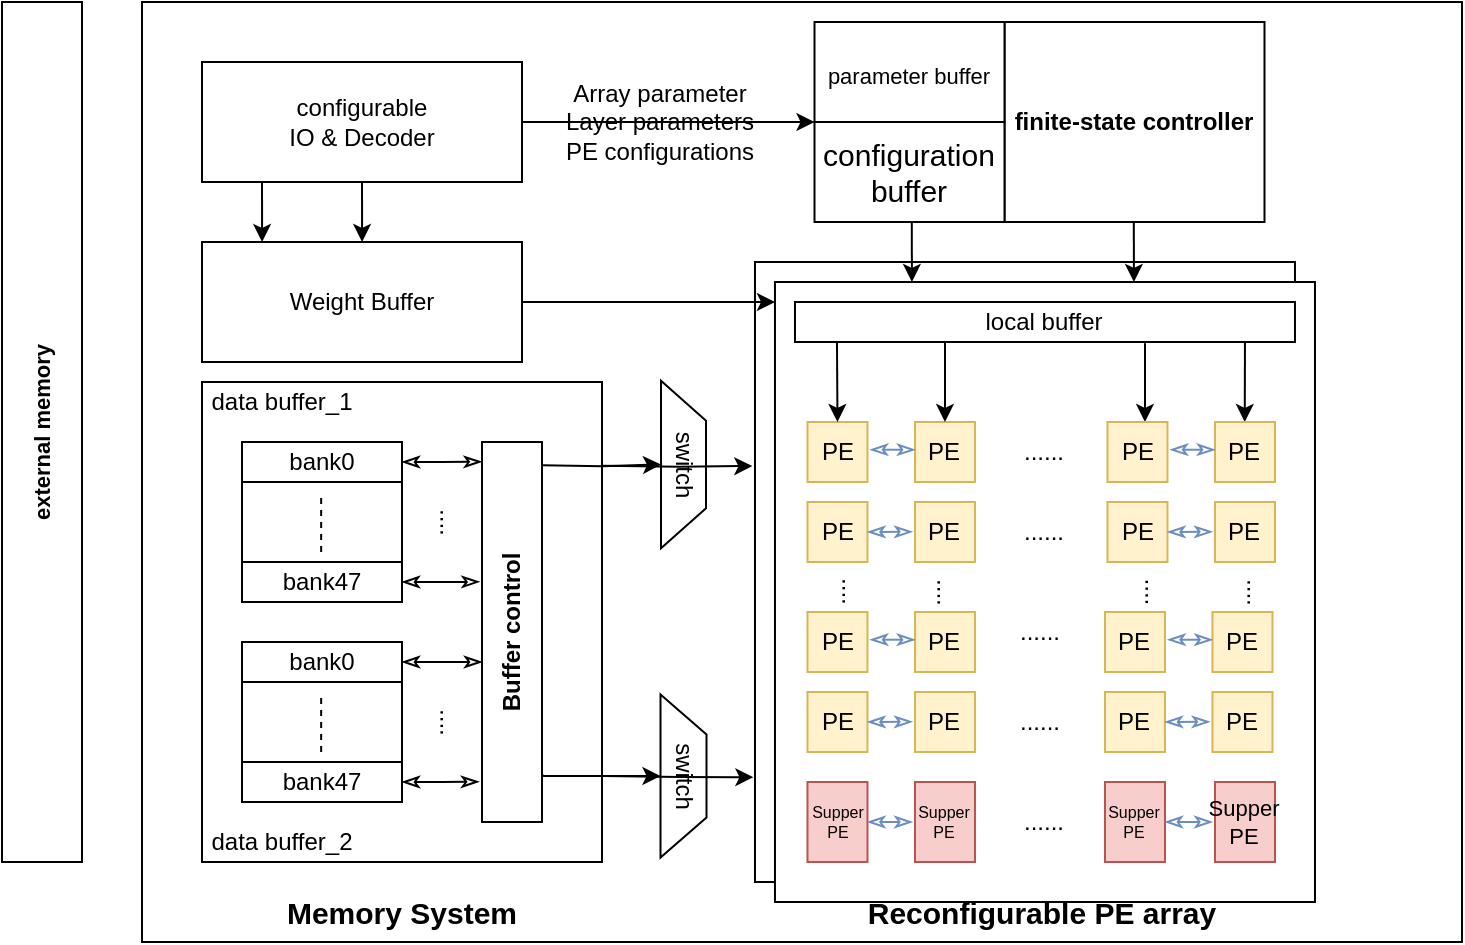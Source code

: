 <mxfile version="20.0.1" type="github">
  <diagram name="Page-1" id="099fd60b-425b-db50-ffb0-6b813814b670">
    <mxGraphModel dx="981" dy="548" grid="1" gridSize="10" guides="1" tooltips="1" connect="1" arrows="1" fold="1" page="1" pageScale="1" pageWidth="850" pageHeight="1100" background="none" math="0" shadow="0">
      <root>
        <mxCell id="0" />
        <mxCell id="1" parent="0" />
        <mxCell id="YWGqaz6Da9Mq3yNSdDmz-1" value="" style="rounded=0;whiteSpace=wrap;html=1;fontSize=11;" parent="1" vertex="1">
          <mxGeometry x="446.25" y="50" width="220" height="100" as="geometry" />
        </mxCell>
        <mxCell id="YWGqaz6Da9Mq3yNSdDmz-2" value="" style="rounded=0;whiteSpace=wrap;html=1;fontSize=11;" parent="1" vertex="1">
          <mxGeometry x="110" y="40" width="660" height="470" as="geometry" />
        </mxCell>
        <mxCell id="YWGqaz6Da9Mq3yNSdDmz-3" value="" style="rounded=0;whiteSpace=wrap;html=1;fontSize=8;" parent="1" vertex="1">
          <mxGeometry x="416.49" y="170" width="270" height="310" as="geometry" />
        </mxCell>
        <mxCell id="YWGqaz6Da9Mq3yNSdDmz-4" style="edgeStyle=orthogonalEdgeStyle;rounded=0;orthogonalLoop=1;jettySize=auto;html=1;exitX=1;exitY=0.5;exitDx=0;exitDy=0;entryX=0;entryY=0.5;entryDx=0;entryDy=0;fontSize=11;" parent="1" source="YWGqaz6Da9Mq3yNSdDmz-5" target="YWGqaz6Da9Mq3yNSdDmz-1" edge="1">
          <mxGeometry relative="1" as="geometry" />
        </mxCell>
        <mxCell id="YWGqaz6Da9Mq3yNSdDmz-5" value="configurable&lt;br&gt;IO &amp;amp; Decoder" style="rounded=0;whiteSpace=wrap;html=1;" parent="1" vertex="1">
          <mxGeometry x="140" y="70" width="160" height="60" as="geometry" />
        </mxCell>
        <mxCell id="YWGqaz6Da9Mq3yNSdDmz-6" value="Weight Buffer" style="rounded=0;whiteSpace=wrap;html=1;" parent="1" vertex="1">
          <mxGeometry x="140" y="160" width="160" height="60" as="geometry" />
        </mxCell>
        <mxCell id="YWGqaz6Da9Mq3yNSdDmz-7" value="" style="rounded=0;whiteSpace=wrap;html=1;" parent="1" vertex="1">
          <mxGeometry x="140" y="230" width="200" height="240" as="geometry" />
        </mxCell>
        <mxCell id="YWGqaz6Da9Mq3yNSdDmz-8" value="&lt;b&gt;finite-state controller&lt;/b&gt;" style="rounded=0;whiteSpace=wrap;html=1;" parent="1" vertex="1">
          <mxGeometry x="541.25" y="50" width="130" height="100" as="geometry" />
        </mxCell>
        <mxCell id="YWGqaz6Da9Mq3yNSdDmz-9" value="data buffer_1" style="text;html=1;strokeColor=none;fillColor=none;align=center;verticalAlign=middle;whiteSpace=wrap;rounded=0;" parent="1" vertex="1">
          <mxGeometry x="140" y="230" width="80" height="20" as="geometry" />
        </mxCell>
        <mxCell id="YWGqaz6Da9Mq3yNSdDmz-10" value="data buffer_2" style="text;html=1;strokeColor=none;fillColor=none;align=center;verticalAlign=middle;whiteSpace=wrap;rounded=0;" parent="1" vertex="1">
          <mxGeometry x="140" y="450" width="80" height="20" as="geometry" />
        </mxCell>
        <mxCell id="YWGqaz6Da9Mq3yNSdDmz-11" value="" style="whiteSpace=wrap;html=1;aspect=fixed;" parent="1" vertex="1">
          <mxGeometry x="160" y="260" width="80" height="80" as="geometry" />
        </mxCell>
        <mxCell id="yQk3hiWffTR-9DjD8e01-60" value="" style="edgeStyle=orthogonalEdgeStyle;rounded=0;orthogonalLoop=1;jettySize=auto;html=1;fontSize=11;startArrow=classicThin;startFill=0;endArrow=classicThin;endFill=0;entryX=-0.005;entryY=0.948;entryDx=0;entryDy=0;entryPerimeter=0;" edge="1" parent="1" source="YWGqaz6Da9Mq3yNSdDmz-12" target="YWGqaz6Da9Mq3yNSdDmz-19">
          <mxGeometry relative="1" as="geometry" />
        </mxCell>
        <mxCell id="YWGqaz6Da9Mq3yNSdDmz-12" value="bank0" style="rounded=0;whiteSpace=wrap;html=1;" parent="1" vertex="1">
          <mxGeometry x="160" y="260" width="80" height="20" as="geometry" />
        </mxCell>
        <mxCell id="yQk3hiWffTR-9DjD8e01-58" value="" style="edgeStyle=orthogonalEdgeStyle;rounded=0;orthogonalLoop=1;jettySize=auto;html=1;fontSize=11;startArrow=classicThin;startFill=0;endArrow=classicThin;endFill=0;entryX=-0.041;entryY=0.632;entryDx=0;entryDy=0;entryPerimeter=0;" edge="1" parent="1" source="YWGqaz6Da9Mq3yNSdDmz-13" target="YWGqaz6Da9Mq3yNSdDmz-19">
          <mxGeometry relative="1" as="geometry" />
        </mxCell>
        <mxCell id="YWGqaz6Da9Mq3yNSdDmz-13" value="bank47" style="rounded=0;whiteSpace=wrap;html=1;" parent="1" vertex="1">
          <mxGeometry x="160" y="320" width="80" height="20" as="geometry" />
        </mxCell>
        <mxCell id="YWGqaz6Da9Mq3yNSdDmz-14" value="" style="endArrow=none;dashed=1;html=1;rounded=0;" parent="1" edge="1">
          <mxGeometry width="50" height="50" relative="1" as="geometry">
            <mxPoint x="199.58" y="315" as="sourcePoint" />
            <mxPoint x="199.58" y="285" as="targetPoint" />
          </mxGeometry>
        </mxCell>
        <mxCell id="YWGqaz6Da9Mq3yNSdDmz-15" value="" style="whiteSpace=wrap;html=1;aspect=fixed;" parent="1" vertex="1">
          <mxGeometry x="160" y="360" width="80" height="80" as="geometry" />
        </mxCell>
        <mxCell id="yQk3hiWffTR-9DjD8e01-59" value="" style="edgeStyle=orthogonalEdgeStyle;rounded=0;orthogonalLoop=1;jettySize=auto;html=1;fontSize=11;startArrow=classicThin;startFill=0;endArrow=classicThin;endFill=0;" edge="1" parent="1" source="YWGqaz6Da9Mq3yNSdDmz-16" target="YWGqaz6Da9Mq3yNSdDmz-19">
          <mxGeometry relative="1" as="geometry">
            <Array as="points">
              <mxPoint x="280" y="370" />
              <mxPoint x="280" y="370" />
            </Array>
          </mxGeometry>
        </mxCell>
        <mxCell id="YWGqaz6Da9Mq3yNSdDmz-16" value="bank0" style="rounded=0;whiteSpace=wrap;html=1;" parent="1" vertex="1">
          <mxGeometry x="160" y="360" width="80" height="20" as="geometry" />
        </mxCell>
        <mxCell id="yQk3hiWffTR-9DjD8e01-57" value="" style="edgeStyle=orthogonalEdgeStyle;rounded=0;orthogonalLoop=1;jettySize=auto;html=1;fontSize=11;startArrow=classicThin;startFill=0;endArrow=classicThin;endFill=0;entryX=-0.05;entryY=0.106;entryDx=0;entryDy=0;entryPerimeter=0;" edge="1" parent="1" source="YWGqaz6Da9Mq3yNSdDmz-17" target="YWGqaz6Da9Mq3yNSdDmz-19">
          <mxGeometry relative="1" as="geometry" />
        </mxCell>
        <mxCell id="YWGqaz6Da9Mq3yNSdDmz-17" value="bank47" style="rounded=0;whiteSpace=wrap;html=1;" parent="1" vertex="1">
          <mxGeometry x="160" y="420" width="80" height="20" as="geometry" />
        </mxCell>
        <mxCell id="YWGqaz6Da9Mq3yNSdDmz-18" value="" style="endArrow=none;dashed=1;html=1;rounded=0;" parent="1" edge="1">
          <mxGeometry width="50" height="50" relative="1" as="geometry">
            <mxPoint x="199.58" y="415" as="sourcePoint" />
            <mxPoint x="199.58" y="385" as="targetPoint" />
          </mxGeometry>
        </mxCell>
        <mxCell id="YWGqaz6Da9Mq3yNSdDmz-19" value="Buffer control" style="rounded=0;whiteSpace=wrap;html=1;flipV=1;horizontal=0;fontStyle=1" parent="1" vertex="1">
          <mxGeometry x="280" y="260" width="30" height="190" as="geometry" />
        </mxCell>
        <mxCell id="YWGqaz6Da9Mq3yNSdDmz-20" value="switch" style="shape=trapezoid;perimeter=trapezoidPerimeter;whiteSpace=wrap;html=1;fixedSize=1;rotation=90;" parent="1" vertex="1">
          <mxGeometry x="338.88" y="260" width="83.75" height="22.5" as="geometry" />
        </mxCell>
        <mxCell id="YWGqaz6Da9Mq3yNSdDmz-21" value="switch" style="shape=trapezoid;perimeter=trapezoidPerimeter;whiteSpace=wrap;html=1;fixedSize=1;rotation=90;horizontal=1;" parent="1" vertex="1">
          <mxGeometry x="340" y="415.5" width="81.51" height="23" as="geometry" />
        </mxCell>
        <mxCell id="YWGqaz6Da9Mq3yNSdDmz-22" value="local buffer" style="rounded=0;whiteSpace=wrap;html=1;" parent="1" vertex="1">
          <mxGeometry x="426.49" y="180" width="250" height="20" as="geometry" />
        </mxCell>
        <mxCell id="YWGqaz6Da9Mq3yNSdDmz-23" value="PE" style="whiteSpace=wrap;html=1;aspect=fixed;fillColor=#fff2cc;strokeColor=#d6b656;" parent="1" vertex="1">
          <mxGeometry x="432.74" y="240" width="30" height="30" as="geometry" />
        </mxCell>
        <mxCell id="YWGqaz6Da9Mq3yNSdDmz-24" value="PE" style="whiteSpace=wrap;html=1;aspect=fixed;fillColor=#fff2cc;strokeColor=#d6b656;" parent="1" vertex="1">
          <mxGeometry x="486.49" y="240" width="30" height="30" as="geometry" />
        </mxCell>
        <mxCell id="YWGqaz6Da9Mq3yNSdDmz-27" value="PE" style="whiteSpace=wrap;html=1;aspect=fixed;fillColor=#fff2cc;strokeColor=#d6b656;" parent="1" vertex="1">
          <mxGeometry x="432.74" y="280" width="30" height="30" as="geometry" />
        </mxCell>
        <mxCell id="YWGqaz6Da9Mq3yNSdDmz-28" value="PE" style="whiteSpace=wrap;html=1;aspect=fixed;fillColor=#fff2cc;strokeColor=#d6b656;" parent="1" vertex="1">
          <mxGeometry x="486.49" y="280" width="30" height="30" as="geometry" />
        </mxCell>
        <mxCell id="YWGqaz6Da9Mq3yNSdDmz-39" value="Supper&lt;br style=&quot;font-size: 8px;&quot;&gt;PE" style="rounded=0;whiteSpace=wrap;html=1;fontSize=8;fillColor=#f8cecc;strokeColor=#b85450;" parent="1" vertex="1">
          <mxGeometry x="432.74" y="420" width="30" height="40" as="geometry" />
        </mxCell>
        <mxCell id="YWGqaz6Da9Mq3yNSdDmz-40" value="Supper&lt;br style=&quot;font-size: 8px;&quot;&gt;PE" style="rounded=0;whiteSpace=wrap;html=1;fontSize=8;fillColor=#f8cecc;strokeColor=#b85450;" parent="1" vertex="1">
          <mxGeometry x="486.49" y="420" width="30" height="40" as="geometry" />
        </mxCell>
        <mxCell id="YWGqaz6Da9Mq3yNSdDmz-41" value="Supper&lt;br style=&quot;font-size: 8px;&quot;&gt;PE" style="rounded=0;whiteSpace=wrap;html=1;fontSize=8;fillColor=#f8cecc;strokeColor=#b85450;" parent="1" vertex="1">
          <mxGeometry x="581.49" y="420" width="30" height="40" as="geometry" />
        </mxCell>
        <mxCell id="YWGqaz6Da9Mq3yNSdDmz-42" value="&lt;font style=&quot;font-size: 11px;&quot;&gt;Supper&lt;br style=&quot;font-size: 11px;&quot;&gt;PE&lt;/font&gt;" style="rounded=0;whiteSpace=wrap;html=1;fontSize=8;fillColor=#f8cecc;strokeColor=#b85450;" parent="1" vertex="1">
          <mxGeometry x="636.49" y="420" width="30" height="40" as="geometry" />
        </mxCell>
        <mxCell id="YWGqaz6Da9Mq3yNSdDmz-43" value="Reconfigurable PE array" style="text;html=1;strokeColor=none;fillColor=none;align=center;verticalAlign=middle;whiteSpace=wrap;rounded=0;fontSize=15;fontStyle=1" parent="1" vertex="1">
          <mxGeometry x="445.24" y="480" width="230" height="30" as="geometry" />
        </mxCell>
        <mxCell id="YWGqaz6Da9Mq3yNSdDmz-44" value="&lt;font style=&quot;font-size: 11px;&quot;&gt;parameter buffer&lt;/font&gt;" style="rounded=0;whiteSpace=wrap;html=1;fontSize=15;" parent="1" vertex="1">
          <mxGeometry x="446.25" y="50" width="95" height="50" as="geometry" />
        </mxCell>
        <mxCell id="YWGqaz6Da9Mq3yNSdDmz-45" value="configuration&lt;br&gt;buffer" style="rounded=0;whiteSpace=wrap;html=1;fontSize=15;" parent="1" vertex="1">
          <mxGeometry x="446.25" y="100" width="95" height="50" as="geometry" />
        </mxCell>
        <mxCell id="YWGqaz6Da9Mq3yNSdDmz-46" value="&lt;b&gt;external memory&lt;/b&gt;" style="rounded=0;whiteSpace=wrap;html=1;fontSize=11;horizontal=0;" parent="1" vertex="1">
          <mxGeometry x="40" y="40" width="40" height="430" as="geometry" />
        </mxCell>
        <mxCell id="YWGqaz6Da9Mq3yNSdDmz-47" value="Memory System" style="text;html=1;strokeColor=none;fillColor=none;align=center;verticalAlign=middle;whiteSpace=wrap;rounded=0;fontSize=15;fontStyle=1" parent="1" vertex="1">
          <mxGeometry x="140" y="480" width="200" height="30" as="geometry" />
        </mxCell>
        <mxCell id="YWGqaz6Da9Mq3yNSdDmz-48" value="" style="endArrow=classicThin;startArrow=classicThin;html=1;rounded=0;fontSize=11;exitX=0;exitY=0.5;exitDx=0;exitDy=0;entryX=1.044;entryY=0.462;entryDx=0;entryDy=0;entryPerimeter=0;startFill=0;endFill=0;fillColor=#dae8fc;strokeColor=#6c8ebf;" parent="1" target="YWGqaz6Da9Mq3yNSdDmz-23" edge="1">
          <mxGeometry width="50" height="50" relative="1" as="geometry">
            <mxPoint x="486.49" y="253.86" as="sourcePoint" />
            <mxPoint x="464.06" y="256.14" as="targetPoint" />
          </mxGeometry>
        </mxCell>
        <mxCell id="YWGqaz6Da9Mq3yNSdDmz-49" value="" style="endArrow=classicThin;startArrow=classicThin;html=1;rounded=0;fontSize=11;exitX=0;exitY=0.5;exitDx=0;exitDy=0;startFill=0;endFill=0;fillColor=#dae8fc;strokeColor=#6c8ebf;" parent="1" edge="1" target="YWGqaz6Da9Mq3yNSdDmz-27">
          <mxGeometry width="50" height="50" relative="1" as="geometry">
            <mxPoint x="485.17" y="294.92" as="sourcePoint" />
            <mxPoint x="466.49" y="294.92" as="targetPoint" />
          </mxGeometry>
        </mxCell>
        <mxCell id="YWGqaz6Da9Mq3yNSdDmz-52" value="" style="endArrow=classicThin;startArrow=classicThin;html=1;rounded=0;fontSize=11;exitX=0;exitY=0.5;exitDx=0;exitDy=0;entryX=1;entryY=0.5;entryDx=0;entryDy=0;startFill=0;endFill=0;fillColor=#dae8fc;strokeColor=#6c8ebf;" parent="1" edge="1" target="YWGqaz6Da9Mq3yNSdDmz-39">
          <mxGeometry width="50" height="50" relative="1" as="geometry">
            <mxPoint x="485.17" y="440" as="sourcePoint" />
            <mxPoint x="466.49" y="440" as="targetPoint" />
          </mxGeometry>
        </mxCell>
        <mxCell id="YWGqaz6Da9Mq3yNSdDmz-57" value="" style="endArrow=classicThin;startArrow=classicThin;html=1;rounded=0;fontSize=11;exitX=0;exitY=0.5;exitDx=0;exitDy=0;entryX=1;entryY=0.5;entryDx=0;entryDy=0;startFill=0;endFill=0;fillColor=#dae8fc;strokeColor=#6c8ebf;" parent="1" edge="1" target="YWGqaz6Da9Mq3yNSdDmz-41">
          <mxGeometry width="50" height="50" relative="1" as="geometry">
            <mxPoint x="635.17" y="440" as="sourcePoint" />
            <mxPoint x="616.49" y="440" as="targetPoint" />
          </mxGeometry>
        </mxCell>
        <mxCell id="YWGqaz6Da9Mq3yNSdDmz-58" value="" style="endArrow=classic;html=1;rounded=0;fontSize=11;entryX=0.5;entryY=0;entryDx=0;entryDy=0;" parent="1" target="YWGqaz6Da9Mq3yNSdDmz-23" edge="1">
          <mxGeometry width="50" height="50" relative="1" as="geometry">
            <mxPoint x="447.49" y="200" as="sourcePoint" />
            <mxPoint x="496.49" y="220" as="targetPoint" />
          </mxGeometry>
        </mxCell>
        <mxCell id="YWGqaz6Da9Mq3yNSdDmz-59" value="" style="endArrow=classic;html=1;rounded=0;fontSize=11;entryX=0.5;entryY=0;entryDx=0;entryDy=0;exitX=0.3;exitY=0.981;exitDx=0;exitDy=0;exitPerimeter=0;" parent="1" edge="1" target="YWGqaz6Da9Mq3yNSdDmz-24" source="YWGqaz6Da9Mq3yNSdDmz-22">
          <mxGeometry width="50" height="50" relative="1" as="geometry">
            <mxPoint x="501.49" y="200" as="sourcePoint" />
            <mxPoint x="501.3" y="229.02" as="targetPoint" />
          </mxGeometry>
        </mxCell>
        <mxCell id="YWGqaz6Da9Mq3yNSdDmz-60" value="" style="endArrow=classic;html=1;rounded=0;fontSize=11;entryX=0.5;entryY=0;entryDx=0;entryDy=0;exitX=0.7;exitY=1.029;exitDx=0;exitDy=0;exitPerimeter=0;" parent="1" edge="1" source="YWGqaz6Da9Mq3yNSdDmz-22">
          <mxGeometry width="50" height="50" relative="1" as="geometry">
            <mxPoint x="601.49" y="210" as="sourcePoint" />
            <mxPoint x="601.49" y="240" as="targetPoint" />
          </mxGeometry>
        </mxCell>
        <mxCell id="YWGqaz6Da9Mq3yNSdDmz-61" value="" style="endArrow=classic;html=1;rounded=0;fontSize=11;entryX=0.5;entryY=0;entryDx=0;entryDy=0;" parent="1" edge="1">
          <mxGeometry width="50" height="50" relative="1" as="geometry">
            <mxPoint x="651.49" y="200" as="sourcePoint" />
            <mxPoint x="651.37" y="240" as="targetPoint" />
          </mxGeometry>
        </mxCell>
        <mxCell id="yQk3hiWffTR-9DjD8e01-1" value="Array parameter&lt;br&gt;Layer parameters&lt;br&gt;PE configurations" style="text;html=1;strokeColor=none;fillColor=none;align=center;verticalAlign=middle;whiteSpace=wrap;rounded=0;" vertex="1" parent="1">
          <mxGeometry x="270" y="85" width="198" height="30" as="geometry" />
        </mxCell>
        <mxCell id="yQk3hiWffTR-9DjD8e01-2" value="" style="endArrow=classic;html=1;rounded=0;fontSize=11;entryX=0.5;entryY=0;entryDx=0;entryDy=0;" edge="1" parent="1">
          <mxGeometry width="50" height="50" relative="1" as="geometry">
            <mxPoint x="220" y="130" as="sourcePoint" />
            <mxPoint x="220.05" y="160" as="targetPoint" />
          </mxGeometry>
        </mxCell>
        <mxCell id="yQk3hiWffTR-9DjD8e01-5" value="...." style="text;html=1;strokeColor=none;fillColor=none;align=center;verticalAlign=middle;whiteSpace=wrap;rounded=0;horizontal=0;" vertex="1" parent="1">
          <mxGeometry x="438.99" y="320" width="17.5" height="10" as="geometry" />
        </mxCell>
        <mxCell id="yQk3hiWffTR-9DjD8e01-7" value="...." style="text;html=1;strokeColor=none;fillColor=none;align=center;verticalAlign=middle;whiteSpace=wrap;rounded=0;horizontal=0;" vertex="1" parent="1">
          <mxGeometry x="486.49" y="320" width="17.5" height="10" as="geometry" />
        </mxCell>
        <mxCell id="yQk3hiWffTR-9DjD8e01-8" value="...." style="text;html=1;strokeColor=none;fillColor=none;align=center;verticalAlign=middle;whiteSpace=wrap;rounded=0;horizontal=0;" vertex="1" parent="1">
          <mxGeometry x="590.24" y="320" width="17.5" height="10" as="geometry" />
        </mxCell>
        <mxCell id="yQk3hiWffTR-9DjD8e01-9" value="...." style="text;html=1;strokeColor=none;fillColor=none;align=center;verticalAlign=middle;whiteSpace=wrap;rounded=0;horizontal=0;" vertex="1" parent="1">
          <mxGeometry x="641.49" y="320" width="17.5" height="10" as="geometry" />
        </mxCell>
        <mxCell id="yQk3hiWffTR-9DjD8e01-10" value="......" style="text;html=1;strokeColor=none;fillColor=none;align=center;verticalAlign=middle;whiteSpace=wrap;rounded=0;" vertex="1" parent="1">
          <mxGeometry x="521.49" y="240" width="60" height="30" as="geometry" />
        </mxCell>
        <mxCell id="yQk3hiWffTR-9DjD8e01-11" value="......" style="text;html=1;strokeColor=none;fillColor=none;align=center;verticalAlign=middle;whiteSpace=wrap;rounded=0;" vertex="1" parent="1">
          <mxGeometry x="521.49" y="280" width="60" height="30" as="geometry" />
        </mxCell>
        <mxCell id="yQk3hiWffTR-9DjD8e01-12" value="......" style="text;html=1;strokeColor=none;fillColor=none;align=center;verticalAlign=middle;whiteSpace=wrap;rounded=0;" vertex="1" parent="1">
          <mxGeometry x="518.99" y="330" width="60" height="30" as="geometry" />
        </mxCell>
        <mxCell id="yQk3hiWffTR-9DjD8e01-13" value="......" style="text;html=1;strokeColor=none;fillColor=none;align=center;verticalAlign=middle;whiteSpace=wrap;rounded=0;" vertex="1" parent="1">
          <mxGeometry x="518.99" y="375" width="60" height="30" as="geometry" />
        </mxCell>
        <mxCell id="yQk3hiWffTR-9DjD8e01-14" value="......" style="text;html=1;strokeColor=none;fillColor=none;align=center;verticalAlign=middle;whiteSpace=wrap;rounded=0;" vertex="1" parent="1">
          <mxGeometry x="521.49" y="425" width="60" height="30" as="geometry" />
        </mxCell>
        <mxCell id="yQk3hiWffTR-9DjD8e01-15" style="edgeStyle=orthogonalEdgeStyle;rounded=0;orthogonalLoop=1;jettySize=auto;html=1;exitX=1;exitY=0.5;exitDx=0;exitDy=0;entryX=0.5;entryY=1;entryDx=0;entryDy=0;fontSize=11;" edge="1" parent="1" target="YWGqaz6Da9Mq3yNSdDmz-20">
          <mxGeometry relative="1" as="geometry">
            <mxPoint x="310" y="271.63" as="sourcePoint" />
            <mxPoint x="552.5" y="271.63" as="targetPoint" />
          </mxGeometry>
        </mxCell>
        <mxCell id="yQk3hiWffTR-9DjD8e01-16" style="edgeStyle=orthogonalEdgeStyle;rounded=0;orthogonalLoop=1;jettySize=auto;html=1;exitX=1.005;exitY=0.127;exitDx=0;exitDy=0;fontSize=11;entryX=0.5;entryY=1;entryDx=0;entryDy=0;exitPerimeter=0;" edge="1" parent="1" source="YWGqaz6Da9Mq3yNSdDmz-19" target="YWGqaz6Da9Mq3yNSdDmz-21">
          <mxGeometry relative="1" as="geometry">
            <mxPoint x="310" y="424.76" as="sourcePoint" />
            <mxPoint x="381.005" y="425" as="targetPoint" />
            <Array as="points">
              <mxPoint x="310" y="427" />
            </Array>
          </mxGeometry>
        </mxCell>
        <mxCell id="yQk3hiWffTR-9DjD8e01-17" style="edgeStyle=orthogonalEdgeStyle;rounded=0;orthogonalLoop=1;jettySize=auto;html=1;exitX=0.5;exitY=0;exitDx=0;exitDy=0;entryX=-0.005;entryY=0.329;entryDx=0;entryDy=0;fontSize=11;entryPerimeter=0;" edge="1" parent="1" target="YWGqaz6Da9Mq3yNSdDmz-3">
          <mxGeometry relative="1" as="geometry">
            <mxPoint x="339.995" y="271.87" as="sourcePoint" />
            <mxPoint x="327.495" y="281.87" as="targetPoint" />
          </mxGeometry>
        </mxCell>
        <mxCell id="yQk3hiWffTR-9DjD8e01-18" style="edgeStyle=orthogonalEdgeStyle;rounded=0;orthogonalLoop=1;jettySize=auto;html=1;entryX=-0.003;entryY=0.831;entryDx=0;entryDy=0;fontSize=11;entryPerimeter=0;exitX=0.5;exitY=0;exitDx=0;exitDy=0;" edge="1" parent="1" target="YWGqaz6Da9Mq3yNSdDmz-3">
          <mxGeometry relative="1" as="geometry">
            <mxPoint x="340.245" y="427" as="sourcePoint" />
            <mxPoint x="425.14" y="281.99" as="targetPoint" />
          </mxGeometry>
        </mxCell>
        <mxCell id="yQk3hiWffTR-9DjD8e01-19" style="edgeStyle=orthogonalEdgeStyle;rounded=0;orthogonalLoop=1;jettySize=auto;html=1;exitX=1;exitY=0.5;exitDx=0;exitDy=0;entryX=0;entryY=0.5;entryDx=0;entryDy=0;fontSize=11;" edge="1" parent="1" source="YWGqaz6Da9Mq3yNSdDmz-6" target="YWGqaz6Da9Mq3yNSdDmz-22">
          <mxGeometry relative="1" as="geometry">
            <mxPoint x="413.505" y="281.87" as="sourcePoint" />
            <mxPoint x="488.65" y="281.99" as="targetPoint" />
          </mxGeometry>
        </mxCell>
        <mxCell id="yQk3hiWffTR-9DjD8e01-20" value="" style="endArrow=classic;html=1;rounded=0;fontSize=11;entryX=0.5;entryY=0;entryDx=0;entryDy=0;" edge="1" parent="1">
          <mxGeometry width="50" height="50" relative="1" as="geometry">
            <mxPoint x="170" y="130" as="sourcePoint" />
            <mxPoint x="170.05" y="160" as="targetPoint" />
          </mxGeometry>
        </mxCell>
        <mxCell id="yQk3hiWffTR-9DjD8e01-21" value="" style="endArrow=classic;html=1;rounded=0;fontSize=11;entryX=0.5;entryY=0;entryDx=0;entryDy=0;" edge="1" parent="1">
          <mxGeometry width="50" height="50" relative="1" as="geometry">
            <mxPoint x="605.91" y="150" as="sourcePoint" />
            <mxPoint x="605.96" y="180" as="targetPoint" />
          </mxGeometry>
        </mxCell>
        <mxCell id="yQk3hiWffTR-9DjD8e01-22" value="" style="endArrow=classic;html=1;rounded=0;fontSize=11;entryX=0.5;entryY=0;entryDx=0;entryDy=0;" edge="1" parent="1">
          <mxGeometry width="50" height="50" relative="1" as="geometry">
            <mxPoint x="494.9" y="150" as="sourcePoint" />
            <mxPoint x="494.95" y="180" as="targetPoint" />
          </mxGeometry>
        </mxCell>
        <mxCell id="yQk3hiWffTR-9DjD8e01-26" value="PE" style="whiteSpace=wrap;html=1;aspect=fixed;fillColor=#fff2cc;strokeColor=#d6b656;" vertex="1" parent="1">
          <mxGeometry x="582.74" y="240" width="30" height="30" as="geometry" />
        </mxCell>
        <mxCell id="yQk3hiWffTR-9DjD8e01-27" value="PE" style="whiteSpace=wrap;html=1;aspect=fixed;fillColor=#fff2cc;strokeColor=#d6b656;" vertex="1" parent="1">
          <mxGeometry x="636.49" y="240" width="30" height="30" as="geometry" />
        </mxCell>
        <mxCell id="yQk3hiWffTR-9DjD8e01-28" value="PE" style="whiteSpace=wrap;html=1;aspect=fixed;fillColor=#fff2cc;strokeColor=#d6b656;" vertex="1" parent="1">
          <mxGeometry x="582.74" y="280" width="30" height="30" as="geometry" />
        </mxCell>
        <mxCell id="yQk3hiWffTR-9DjD8e01-29" value="PE" style="whiteSpace=wrap;html=1;aspect=fixed;fillColor=#fff2cc;strokeColor=#d6b656;" vertex="1" parent="1">
          <mxGeometry x="636.49" y="280" width="30" height="30" as="geometry" />
        </mxCell>
        <mxCell id="yQk3hiWffTR-9DjD8e01-30" value="" style="endArrow=classicThin;startArrow=classicThin;html=1;rounded=0;fontSize=11;exitX=0;exitY=0.5;exitDx=0;exitDy=0;entryX=1.044;entryY=0.462;entryDx=0;entryDy=0;entryPerimeter=0;startFill=0;endFill=0;fillColor=#dae8fc;strokeColor=#6c8ebf;" edge="1" parent="1" target="yQk3hiWffTR-9DjD8e01-26">
          <mxGeometry width="50" height="50" relative="1" as="geometry">
            <mxPoint x="636.49" y="253.86" as="sourcePoint" />
            <mxPoint x="614.06" y="256.14" as="targetPoint" />
          </mxGeometry>
        </mxCell>
        <mxCell id="yQk3hiWffTR-9DjD8e01-31" value="" style="endArrow=classicThin;startArrow=classicThin;html=1;rounded=0;fontSize=11;exitX=0;exitY=0.5;exitDx=0;exitDy=0;startFill=0;endFill=0;fillColor=#dae8fc;strokeColor=#6c8ebf;" edge="1" parent="1" target="yQk3hiWffTR-9DjD8e01-28">
          <mxGeometry width="50" height="50" relative="1" as="geometry">
            <mxPoint x="635.17" y="294.92" as="sourcePoint" />
            <mxPoint x="616.49" y="294.92" as="targetPoint" />
          </mxGeometry>
        </mxCell>
        <mxCell id="yQk3hiWffTR-9DjD8e01-34" value="PE" style="whiteSpace=wrap;html=1;aspect=fixed;fillColor=#fff2cc;strokeColor=#d6b656;" vertex="1" parent="1">
          <mxGeometry x="432.74" y="335" width="30" height="30" as="geometry" />
        </mxCell>
        <mxCell id="yQk3hiWffTR-9DjD8e01-35" value="PE" style="whiteSpace=wrap;html=1;aspect=fixed;fillColor=#fff2cc;strokeColor=#d6b656;" vertex="1" parent="1">
          <mxGeometry x="486.49" y="335" width="30" height="30" as="geometry" />
        </mxCell>
        <mxCell id="yQk3hiWffTR-9DjD8e01-36" value="PE" style="whiteSpace=wrap;html=1;aspect=fixed;fillColor=#fff2cc;strokeColor=#d6b656;" vertex="1" parent="1">
          <mxGeometry x="432.74" y="375" width="30" height="30" as="geometry" />
        </mxCell>
        <mxCell id="yQk3hiWffTR-9DjD8e01-37" value="PE" style="whiteSpace=wrap;html=1;aspect=fixed;fillColor=#fff2cc;strokeColor=#d6b656;" vertex="1" parent="1">
          <mxGeometry x="486.49" y="375" width="30" height="30" as="geometry" />
        </mxCell>
        <mxCell id="yQk3hiWffTR-9DjD8e01-38" value="" style="endArrow=classicThin;startArrow=classicThin;html=1;rounded=0;fontSize=11;exitX=0;exitY=0.5;exitDx=0;exitDy=0;entryX=1.044;entryY=0.462;entryDx=0;entryDy=0;entryPerimeter=0;startFill=0;endFill=0;fillColor=#dae8fc;strokeColor=#6c8ebf;" edge="1" parent="1" target="yQk3hiWffTR-9DjD8e01-34">
          <mxGeometry width="50" height="50" relative="1" as="geometry">
            <mxPoint x="486.49" y="348.86" as="sourcePoint" />
            <mxPoint x="464.06" y="351.14" as="targetPoint" />
          </mxGeometry>
        </mxCell>
        <mxCell id="yQk3hiWffTR-9DjD8e01-39" value="" style="endArrow=classicThin;startArrow=classicThin;html=1;rounded=0;fontSize=11;exitX=0;exitY=0.5;exitDx=0;exitDy=0;startFill=0;endFill=0;fillColor=#dae8fc;strokeColor=#6c8ebf;" edge="1" parent="1" target="yQk3hiWffTR-9DjD8e01-36">
          <mxGeometry width="50" height="50" relative="1" as="geometry">
            <mxPoint x="485.17" y="389.92" as="sourcePoint" />
            <mxPoint x="466.49" y="389.92" as="targetPoint" />
          </mxGeometry>
        </mxCell>
        <mxCell id="yQk3hiWffTR-9DjD8e01-42" value="PE" style="whiteSpace=wrap;html=1;aspect=fixed;fillColor=#fff2cc;strokeColor=#d6b656;" vertex="1" parent="1">
          <mxGeometry x="581.49" y="335" width="30" height="30" as="geometry" />
        </mxCell>
        <mxCell id="yQk3hiWffTR-9DjD8e01-43" value="PE" style="whiteSpace=wrap;html=1;aspect=fixed;fillColor=#fff2cc;strokeColor=#d6b656;" vertex="1" parent="1">
          <mxGeometry x="635.24" y="335" width="30" height="30" as="geometry" />
        </mxCell>
        <mxCell id="yQk3hiWffTR-9DjD8e01-44" value="PE" style="whiteSpace=wrap;html=1;aspect=fixed;fillColor=#fff2cc;strokeColor=#d6b656;" vertex="1" parent="1">
          <mxGeometry x="581.49" y="375" width="30" height="30" as="geometry" />
        </mxCell>
        <mxCell id="yQk3hiWffTR-9DjD8e01-45" value="PE" style="whiteSpace=wrap;html=1;aspect=fixed;fillColor=#fff2cc;strokeColor=#d6b656;" vertex="1" parent="1">
          <mxGeometry x="635.24" y="375" width="30" height="30" as="geometry" />
        </mxCell>
        <mxCell id="yQk3hiWffTR-9DjD8e01-46" value="" style="endArrow=classicThin;startArrow=classicThin;html=1;rounded=0;fontSize=11;exitX=0;exitY=0.5;exitDx=0;exitDy=0;entryX=1.044;entryY=0.462;entryDx=0;entryDy=0;entryPerimeter=0;startFill=0;endFill=0;fillColor=#dae8fc;strokeColor=#6c8ebf;" edge="1" parent="1" target="yQk3hiWffTR-9DjD8e01-42">
          <mxGeometry width="50" height="50" relative="1" as="geometry">
            <mxPoint x="635.24" y="348.86" as="sourcePoint" />
            <mxPoint x="612.81" y="351.14" as="targetPoint" />
          </mxGeometry>
        </mxCell>
        <mxCell id="yQk3hiWffTR-9DjD8e01-47" value="" style="endArrow=classicThin;startArrow=classicThin;html=1;rounded=0;fontSize=11;exitX=0;exitY=0.5;exitDx=0;exitDy=0;startFill=0;endFill=0;fillColor=#dae8fc;strokeColor=#6c8ebf;" edge="1" parent="1" target="yQk3hiWffTR-9DjD8e01-44">
          <mxGeometry width="50" height="50" relative="1" as="geometry">
            <mxPoint x="633.92" y="389.92" as="sourcePoint" />
            <mxPoint x="615.24" y="389.92" as="targetPoint" />
          </mxGeometry>
        </mxCell>
        <mxCell id="yQk3hiWffTR-9DjD8e01-51" value="...." style="text;html=1;strokeColor=none;fillColor=none;align=center;verticalAlign=middle;whiteSpace=wrap;rounded=0;horizontal=0;" vertex="1" parent="1">
          <mxGeometry x="252.5" y="295" width="7.5" height="10" as="geometry" />
        </mxCell>
        <mxCell id="yQk3hiWffTR-9DjD8e01-52" value="...." style="text;html=1;strokeColor=none;fillColor=none;align=center;verticalAlign=middle;whiteSpace=wrap;rounded=0;horizontal=0;" vertex="1" parent="1">
          <mxGeometry x="252.5" y="395" width="7.5" height="10" as="geometry" />
        </mxCell>
        <mxCell id="yQk3hiWffTR-9DjD8e01-61" value="" style="rounded=0;whiteSpace=wrap;html=1;fontSize=8;" vertex="1" parent="1">
          <mxGeometry x="426.49" y="180" width="270" height="310" as="geometry" />
        </mxCell>
        <mxCell id="yQk3hiWffTR-9DjD8e01-62" value="local buffer" style="rounded=0;whiteSpace=wrap;html=1;" vertex="1" parent="1">
          <mxGeometry x="436.49" y="190" width="250" height="20" as="geometry" />
        </mxCell>
        <mxCell id="yQk3hiWffTR-9DjD8e01-63" value="PE" style="whiteSpace=wrap;html=1;aspect=fixed;fillColor=#fff2cc;strokeColor=#d6b656;" vertex="1" parent="1">
          <mxGeometry x="442.74" y="250" width="30" height="30" as="geometry" />
        </mxCell>
        <mxCell id="yQk3hiWffTR-9DjD8e01-64" value="PE" style="whiteSpace=wrap;html=1;aspect=fixed;fillColor=#fff2cc;strokeColor=#d6b656;" vertex="1" parent="1">
          <mxGeometry x="496.49" y="250" width="30" height="30" as="geometry" />
        </mxCell>
        <mxCell id="yQk3hiWffTR-9DjD8e01-65" value="PE" style="whiteSpace=wrap;html=1;aspect=fixed;fillColor=#fff2cc;strokeColor=#d6b656;" vertex="1" parent="1">
          <mxGeometry x="442.74" y="290" width="30" height="30" as="geometry" />
        </mxCell>
        <mxCell id="yQk3hiWffTR-9DjD8e01-66" value="PE" style="whiteSpace=wrap;html=1;aspect=fixed;fillColor=#fff2cc;strokeColor=#d6b656;" vertex="1" parent="1">
          <mxGeometry x="496.49" y="290" width="30" height="30" as="geometry" />
        </mxCell>
        <mxCell id="yQk3hiWffTR-9DjD8e01-67" value="Supper&lt;br style=&quot;font-size: 8px;&quot;&gt;PE" style="rounded=0;whiteSpace=wrap;html=1;fontSize=8;fillColor=#f8cecc;strokeColor=#b85450;" vertex="1" parent="1">
          <mxGeometry x="442.74" y="430" width="30" height="40" as="geometry" />
        </mxCell>
        <mxCell id="yQk3hiWffTR-9DjD8e01-68" value="Supper&lt;br style=&quot;font-size: 8px;&quot;&gt;PE" style="rounded=0;whiteSpace=wrap;html=1;fontSize=8;fillColor=#f8cecc;strokeColor=#b85450;" vertex="1" parent="1">
          <mxGeometry x="496.49" y="430" width="30" height="40" as="geometry" />
        </mxCell>
        <mxCell id="yQk3hiWffTR-9DjD8e01-69" value="Supper&lt;br style=&quot;font-size: 8px;&quot;&gt;PE" style="rounded=0;whiteSpace=wrap;html=1;fontSize=8;fillColor=#f8cecc;strokeColor=#b85450;" vertex="1" parent="1">
          <mxGeometry x="591.49" y="430" width="30" height="40" as="geometry" />
        </mxCell>
        <mxCell id="yQk3hiWffTR-9DjD8e01-70" value="&lt;font style=&quot;font-size: 11px;&quot;&gt;Supper&lt;br style=&quot;font-size: 11px;&quot;&gt;PE&lt;/font&gt;" style="rounded=0;whiteSpace=wrap;html=1;fontSize=8;fillColor=#f8cecc;strokeColor=#b85450;" vertex="1" parent="1">
          <mxGeometry x="646.49" y="430" width="30" height="40" as="geometry" />
        </mxCell>
        <mxCell id="yQk3hiWffTR-9DjD8e01-72" value="" style="endArrow=classicThin;startArrow=classicThin;html=1;rounded=0;fontSize=11;exitX=0;exitY=0.5;exitDx=0;exitDy=0;entryX=1.044;entryY=0.462;entryDx=0;entryDy=0;entryPerimeter=0;startFill=0;endFill=0;fillColor=#dae8fc;strokeColor=#6c8ebf;" edge="1" parent="1" target="yQk3hiWffTR-9DjD8e01-63">
          <mxGeometry width="50" height="50" relative="1" as="geometry">
            <mxPoint x="496.49" y="263.86" as="sourcePoint" />
            <mxPoint x="474.06" y="266.14" as="targetPoint" />
          </mxGeometry>
        </mxCell>
        <mxCell id="yQk3hiWffTR-9DjD8e01-73" value="" style="endArrow=classicThin;startArrow=classicThin;html=1;rounded=0;fontSize=11;exitX=0;exitY=0.5;exitDx=0;exitDy=0;startFill=0;endFill=0;fillColor=#dae8fc;strokeColor=#6c8ebf;" edge="1" parent="1" target="yQk3hiWffTR-9DjD8e01-65">
          <mxGeometry width="50" height="50" relative="1" as="geometry">
            <mxPoint x="495.17" y="304.92" as="sourcePoint" />
            <mxPoint x="476.49" y="304.92" as="targetPoint" />
          </mxGeometry>
        </mxCell>
        <mxCell id="yQk3hiWffTR-9DjD8e01-74" value="" style="endArrow=classicThin;startArrow=classicThin;html=1;rounded=0;fontSize=11;exitX=0;exitY=0.5;exitDx=0;exitDy=0;entryX=1;entryY=0.5;entryDx=0;entryDy=0;startFill=0;endFill=0;fillColor=#dae8fc;strokeColor=#6c8ebf;" edge="1" parent="1" target="yQk3hiWffTR-9DjD8e01-67">
          <mxGeometry width="50" height="50" relative="1" as="geometry">
            <mxPoint x="495.17" y="450" as="sourcePoint" />
            <mxPoint x="476.49" y="450" as="targetPoint" />
          </mxGeometry>
        </mxCell>
        <mxCell id="yQk3hiWffTR-9DjD8e01-75" value="" style="endArrow=classicThin;startArrow=classicThin;html=1;rounded=0;fontSize=11;exitX=0;exitY=0.5;exitDx=0;exitDy=0;entryX=1;entryY=0.5;entryDx=0;entryDy=0;startFill=0;endFill=0;fillColor=#dae8fc;strokeColor=#6c8ebf;" edge="1" parent="1" target="yQk3hiWffTR-9DjD8e01-69">
          <mxGeometry width="50" height="50" relative="1" as="geometry">
            <mxPoint x="645.17" y="450" as="sourcePoint" />
            <mxPoint x="626.49" y="450" as="targetPoint" />
          </mxGeometry>
        </mxCell>
        <mxCell id="yQk3hiWffTR-9DjD8e01-76" value="" style="endArrow=classic;html=1;rounded=0;fontSize=11;entryX=0.5;entryY=0;entryDx=0;entryDy=0;" edge="1" parent="1" target="yQk3hiWffTR-9DjD8e01-63">
          <mxGeometry width="50" height="50" relative="1" as="geometry">
            <mxPoint x="457.49" y="210" as="sourcePoint" />
            <mxPoint x="506.49" y="230" as="targetPoint" />
          </mxGeometry>
        </mxCell>
        <mxCell id="yQk3hiWffTR-9DjD8e01-77" value="" style="endArrow=classic;html=1;rounded=0;fontSize=11;entryX=0.5;entryY=0;entryDx=0;entryDy=0;exitX=0.3;exitY=0.981;exitDx=0;exitDy=0;exitPerimeter=0;" edge="1" parent="1" source="yQk3hiWffTR-9DjD8e01-62" target="yQk3hiWffTR-9DjD8e01-64">
          <mxGeometry width="50" height="50" relative="1" as="geometry">
            <mxPoint x="511.49" y="210" as="sourcePoint" />
            <mxPoint x="511.3" y="239.02" as="targetPoint" />
          </mxGeometry>
        </mxCell>
        <mxCell id="yQk3hiWffTR-9DjD8e01-78" value="" style="endArrow=classic;html=1;rounded=0;fontSize=11;entryX=0.5;entryY=0;entryDx=0;entryDy=0;exitX=0.7;exitY=1.029;exitDx=0;exitDy=0;exitPerimeter=0;" edge="1" parent="1" source="yQk3hiWffTR-9DjD8e01-62">
          <mxGeometry width="50" height="50" relative="1" as="geometry">
            <mxPoint x="611.49" y="220" as="sourcePoint" />
            <mxPoint x="611.49" y="250" as="targetPoint" />
          </mxGeometry>
        </mxCell>
        <mxCell id="yQk3hiWffTR-9DjD8e01-79" value="" style="endArrow=classic;html=1;rounded=0;fontSize=11;entryX=0.5;entryY=0;entryDx=0;entryDy=0;" edge="1" parent="1">
          <mxGeometry width="50" height="50" relative="1" as="geometry">
            <mxPoint x="661.49" y="210" as="sourcePoint" />
            <mxPoint x="661.37" y="250" as="targetPoint" />
          </mxGeometry>
        </mxCell>
        <mxCell id="yQk3hiWffTR-9DjD8e01-80" value="...." style="text;html=1;strokeColor=none;fillColor=none;align=center;verticalAlign=middle;whiteSpace=wrap;rounded=0;horizontal=0;" vertex="1" parent="1">
          <mxGeometry x="448.99" y="330" width="17.5" height="10" as="geometry" />
        </mxCell>
        <mxCell id="yQk3hiWffTR-9DjD8e01-81" value="...." style="text;html=1;strokeColor=none;fillColor=none;align=center;verticalAlign=middle;whiteSpace=wrap;rounded=0;horizontal=0;" vertex="1" parent="1">
          <mxGeometry x="496.49" y="330" width="17.5" height="10" as="geometry" />
        </mxCell>
        <mxCell id="yQk3hiWffTR-9DjD8e01-82" value="...." style="text;html=1;strokeColor=none;fillColor=none;align=center;verticalAlign=middle;whiteSpace=wrap;rounded=0;horizontal=0;" vertex="1" parent="1">
          <mxGeometry x="600.24" y="330" width="17.5" height="10" as="geometry" />
        </mxCell>
        <mxCell id="yQk3hiWffTR-9DjD8e01-83" value="...." style="text;html=1;strokeColor=none;fillColor=none;align=center;verticalAlign=middle;whiteSpace=wrap;rounded=0;horizontal=0;" vertex="1" parent="1">
          <mxGeometry x="651.49" y="330" width="17.5" height="10" as="geometry" />
        </mxCell>
        <mxCell id="yQk3hiWffTR-9DjD8e01-84" value="......" style="text;html=1;strokeColor=none;fillColor=none;align=center;verticalAlign=middle;whiteSpace=wrap;rounded=0;" vertex="1" parent="1">
          <mxGeometry x="531.49" y="250" width="60" height="30" as="geometry" />
        </mxCell>
        <mxCell id="yQk3hiWffTR-9DjD8e01-85" value="......" style="text;html=1;strokeColor=none;fillColor=none;align=center;verticalAlign=middle;whiteSpace=wrap;rounded=0;" vertex="1" parent="1">
          <mxGeometry x="531.49" y="290" width="60" height="30" as="geometry" />
        </mxCell>
        <mxCell id="yQk3hiWffTR-9DjD8e01-86" value="......" style="text;html=1;strokeColor=none;fillColor=none;align=center;verticalAlign=middle;whiteSpace=wrap;rounded=0;" vertex="1" parent="1">
          <mxGeometry x="528.99" y="340" width="60" height="30" as="geometry" />
        </mxCell>
        <mxCell id="yQk3hiWffTR-9DjD8e01-87" value="......" style="text;html=1;strokeColor=none;fillColor=none;align=center;verticalAlign=middle;whiteSpace=wrap;rounded=0;" vertex="1" parent="1">
          <mxGeometry x="528.99" y="385" width="60" height="30" as="geometry" />
        </mxCell>
        <mxCell id="yQk3hiWffTR-9DjD8e01-88" value="......" style="text;html=1;strokeColor=none;fillColor=none;align=center;verticalAlign=middle;whiteSpace=wrap;rounded=0;" vertex="1" parent="1">
          <mxGeometry x="531.49" y="435" width="60" height="30" as="geometry" />
        </mxCell>
        <mxCell id="yQk3hiWffTR-9DjD8e01-89" value="PE" style="whiteSpace=wrap;html=1;aspect=fixed;fillColor=#fff2cc;strokeColor=#d6b656;" vertex="1" parent="1">
          <mxGeometry x="592.74" y="250" width="30" height="30" as="geometry" />
        </mxCell>
        <mxCell id="yQk3hiWffTR-9DjD8e01-90" value="PE" style="whiteSpace=wrap;html=1;aspect=fixed;fillColor=#fff2cc;strokeColor=#d6b656;" vertex="1" parent="1">
          <mxGeometry x="646.49" y="250" width="30" height="30" as="geometry" />
        </mxCell>
        <mxCell id="yQk3hiWffTR-9DjD8e01-91" value="PE" style="whiteSpace=wrap;html=1;aspect=fixed;fillColor=#fff2cc;strokeColor=#d6b656;" vertex="1" parent="1">
          <mxGeometry x="592.74" y="290" width="30" height="30" as="geometry" />
        </mxCell>
        <mxCell id="yQk3hiWffTR-9DjD8e01-92" value="PE" style="whiteSpace=wrap;html=1;aspect=fixed;fillColor=#fff2cc;strokeColor=#d6b656;" vertex="1" parent="1">
          <mxGeometry x="646.49" y="290" width="30" height="30" as="geometry" />
        </mxCell>
        <mxCell id="yQk3hiWffTR-9DjD8e01-93" value="" style="endArrow=classicThin;startArrow=classicThin;html=1;rounded=0;fontSize=11;exitX=0;exitY=0.5;exitDx=0;exitDy=0;entryX=1.044;entryY=0.462;entryDx=0;entryDy=0;entryPerimeter=0;startFill=0;endFill=0;fillColor=#dae8fc;strokeColor=#6c8ebf;" edge="1" parent="1" target="yQk3hiWffTR-9DjD8e01-89">
          <mxGeometry width="50" height="50" relative="1" as="geometry">
            <mxPoint x="646.49" y="263.86" as="sourcePoint" />
            <mxPoint x="624.06" y="266.14" as="targetPoint" />
          </mxGeometry>
        </mxCell>
        <mxCell id="yQk3hiWffTR-9DjD8e01-94" value="" style="endArrow=classicThin;startArrow=classicThin;html=1;rounded=0;fontSize=11;exitX=0;exitY=0.5;exitDx=0;exitDy=0;startFill=0;endFill=0;fillColor=#dae8fc;strokeColor=#6c8ebf;" edge="1" parent="1" target="yQk3hiWffTR-9DjD8e01-91">
          <mxGeometry width="50" height="50" relative="1" as="geometry">
            <mxPoint x="645.17" y="304.92" as="sourcePoint" />
            <mxPoint x="626.49" y="304.92" as="targetPoint" />
          </mxGeometry>
        </mxCell>
        <mxCell id="yQk3hiWffTR-9DjD8e01-95" value="PE" style="whiteSpace=wrap;html=1;aspect=fixed;fillColor=#fff2cc;strokeColor=#d6b656;" vertex="1" parent="1">
          <mxGeometry x="442.74" y="345" width="30" height="30" as="geometry" />
        </mxCell>
        <mxCell id="yQk3hiWffTR-9DjD8e01-96" value="PE" style="whiteSpace=wrap;html=1;aspect=fixed;fillColor=#fff2cc;strokeColor=#d6b656;" vertex="1" parent="1">
          <mxGeometry x="496.49" y="345" width="30" height="30" as="geometry" />
        </mxCell>
        <mxCell id="yQk3hiWffTR-9DjD8e01-97" value="PE" style="whiteSpace=wrap;html=1;aspect=fixed;fillColor=#fff2cc;strokeColor=#d6b656;" vertex="1" parent="1">
          <mxGeometry x="442.74" y="385" width="30" height="30" as="geometry" />
        </mxCell>
        <mxCell id="yQk3hiWffTR-9DjD8e01-98" value="PE" style="whiteSpace=wrap;html=1;aspect=fixed;fillColor=#fff2cc;strokeColor=#d6b656;" vertex="1" parent="1">
          <mxGeometry x="496.49" y="385" width="30" height="30" as="geometry" />
        </mxCell>
        <mxCell id="yQk3hiWffTR-9DjD8e01-99" value="" style="endArrow=classicThin;startArrow=classicThin;html=1;rounded=0;fontSize=11;exitX=0;exitY=0.5;exitDx=0;exitDy=0;entryX=1.044;entryY=0.462;entryDx=0;entryDy=0;entryPerimeter=0;startFill=0;endFill=0;fillColor=#dae8fc;strokeColor=#6c8ebf;" edge="1" parent="1" target="yQk3hiWffTR-9DjD8e01-95">
          <mxGeometry width="50" height="50" relative="1" as="geometry">
            <mxPoint x="496.49" y="358.86" as="sourcePoint" />
            <mxPoint x="474.06" y="361.14" as="targetPoint" />
          </mxGeometry>
        </mxCell>
        <mxCell id="yQk3hiWffTR-9DjD8e01-100" value="" style="endArrow=classicThin;startArrow=classicThin;html=1;rounded=0;fontSize=11;exitX=0;exitY=0.5;exitDx=0;exitDy=0;startFill=0;endFill=0;fillColor=#dae8fc;strokeColor=#6c8ebf;" edge="1" parent="1" target="yQk3hiWffTR-9DjD8e01-97">
          <mxGeometry width="50" height="50" relative="1" as="geometry">
            <mxPoint x="495.17" y="399.92" as="sourcePoint" />
            <mxPoint x="476.49" y="399.92" as="targetPoint" />
          </mxGeometry>
        </mxCell>
        <mxCell id="yQk3hiWffTR-9DjD8e01-101" value="PE" style="whiteSpace=wrap;html=1;aspect=fixed;fillColor=#fff2cc;strokeColor=#d6b656;" vertex="1" parent="1">
          <mxGeometry x="591.49" y="345" width="30" height="30" as="geometry" />
        </mxCell>
        <mxCell id="yQk3hiWffTR-9DjD8e01-102" value="PE" style="whiteSpace=wrap;html=1;aspect=fixed;fillColor=#fff2cc;strokeColor=#d6b656;" vertex="1" parent="1">
          <mxGeometry x="645.24" y="345" width="30" height="30" as="geometry" />
        </mxCell>
        <mxCell id="yQk3hiWffTR-9DjD8e01-103" value="PE" style="whiteSpace=wrap;html=1;aspect=fixed;fillColor=#fff2cc;strokeColor=#d6b656;" vertex="1" parent="1">
          <mxGeometry x="591.49" y="385" width="30" height="30" as="geometry" />
        </mxCell>
        <mxCell id="yQk3hiWffTR-9DjD8e01-104" value="PE" style="whiteSpace=wrap;html=1;aspect=fixed;fillColor=#fff2cc;strokeColor=#d6b656;" vertex="1" parent="1">
          <mxGeometry x="645.24" y="385" width="30" height="30" as="geometry" />
        </mxCell>
        <mxCell id="yQk3hiWffTR-9DjD8e01-105" value="" style="endArrow=classicThin;startArrow=classicThin;html=1;rounded=0;fontSize=11;exitX=0;exitY=0.5;exitDx=0;exitDy=0;entryX=1.044;entryY=0.462;entryDx=0;entryDy=0;entryPerimeter=0;startFill=0;endFill=0;fillColor=#dae8fc;strokeColor=#6c8ebf;" edge="1" parent="1" target="yQk3hiWffTR-9DjD8e01-101">
          <mxGeometry width="50" height="50" relative="1" as="geometry">
            <mxPoint x="645.24" y="358.86" as="sourcePoint" />
            <mxPoint x="622.81" y="361.14" as="targetPoint" />
          </mxGeometry>
        </mxCell>
        <mxCell id="yQk3hiWffTR-9DjD8e01-106" value="" style="endArrow=classicThin;startArrow=classicThin;html=1;rounded=0;fontSize=11;exitX=0;exitY=0.5;exitDx=0;exitDy=0;startFill=0;endFill=0;fillColor=#dae8fc;strokeColor=#6c8ebf;" edge="1" parent="1" target="yQk3hiWffTR-9DjD8e01-103">
          <mxGeometry width="50" height="50" relative="1" as="geometry">
            <mxPoint x="643.92" y="399.92" as="sourcePoint" />
            <mxPoint x="625.24" y="399.92" as="targetPoint" />
          </mxGeometry>
        </mxCell>
      </root>
    </mxGraphModel>
  </diagram>
</mxfile>
